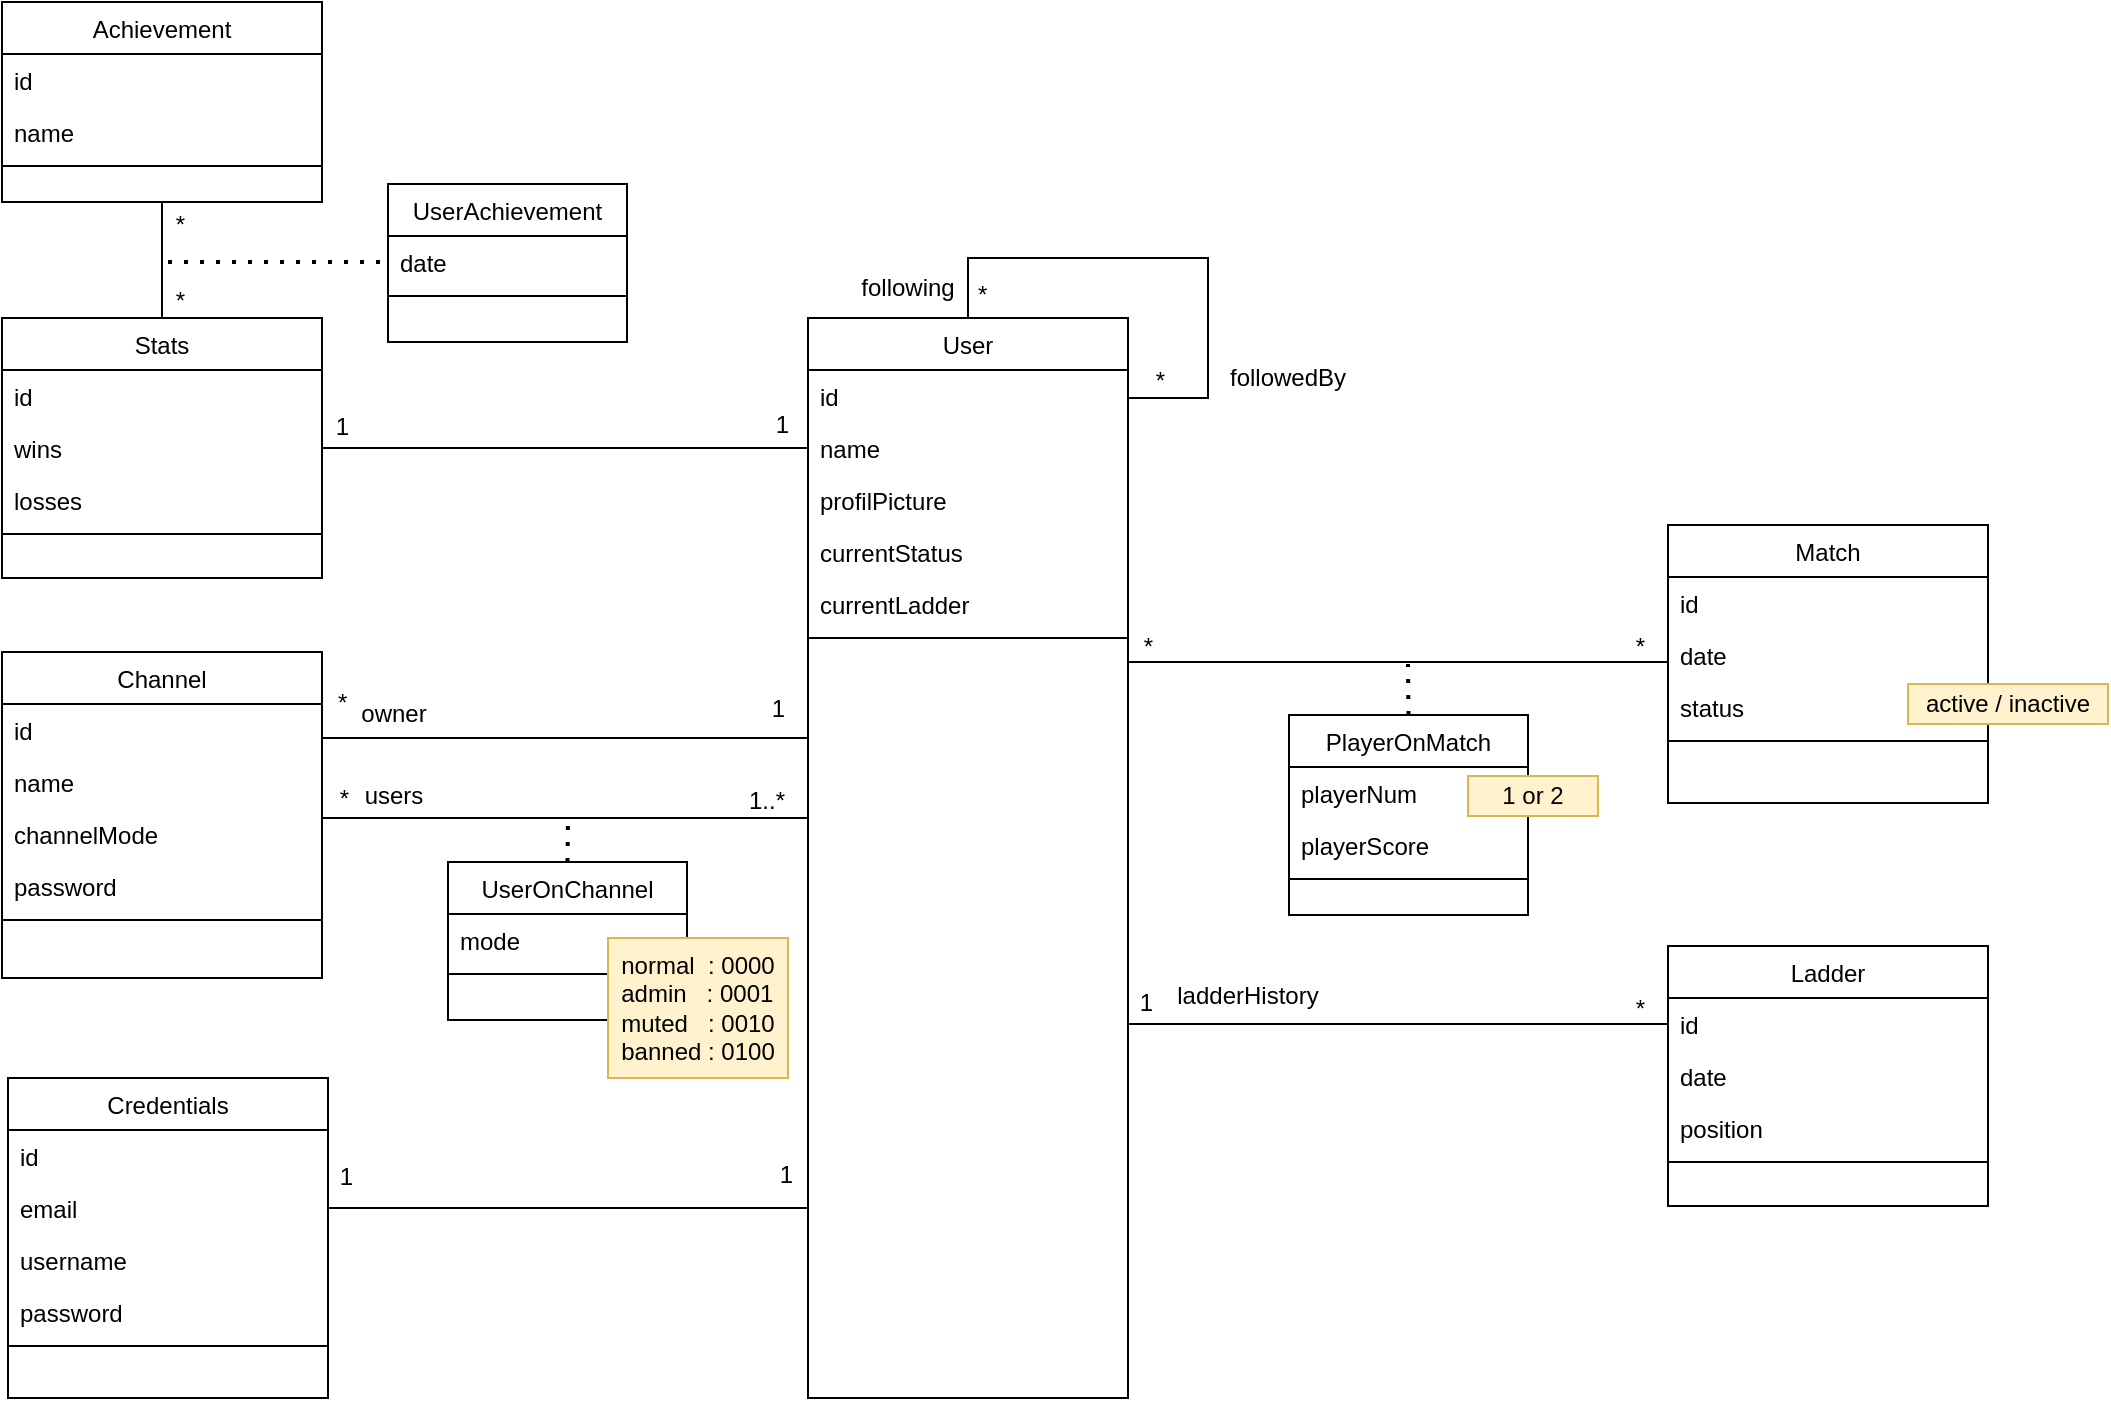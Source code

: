 <mxfile version="20.2.4" type="github">
  <diagram id="C5RBs43oDa-KdzZeNtuy" name="Page-1">
    <mxGraphModel dx="1075" dy="1465" grid="1" gridSize="10" guides="1" tooltips="1" connect="1" arrows="1" fold="1" page="1" pageScale="1" pageWidth="1169" pageHeight="827" math="0" shadow="0">
      <root>
        <mxCell id="WIyWlLk6GJQsqaUBKTNV-0" />
        <mxCell id="WIyWlLk6GJQsqaUBKTNV-1" parent="WIyWlLk6GJQsqaUBKTNV-0" />
        <mxCell id="zkfFHV4jXpPFQw0GAbJ--0" value="User" style="swimlane;fontStyle=0;align=center;verticalAlign=top;childLayout=stackLayout;horizontal=1;startSize=26;horizontalStack=0;resizeParent=1;resizeLast=0;collapsible=1;marginBottom=0;rounded=0;shadow=0;strokeWidth=1;" parent="WIyWlLk6GJQsqaUBKTNV-1" vertex="1">
          <mxGeometry x="460" y="218" width="160" height="540" as="geometry">
            <mxRectangle x="230" y="140" width="160" height="26" as="alternateBounds" />
          </mxGeometry>
        </mxCell>
        <mxCell id="zkfFHV4jXpPFQw0GAbJ--1" value="id" style="text;align=left;verticalAlign=top;spacingLeft=4;spacingRight=4;overflow=hidden;rotatable=0;points=[[0,0.5],[1,0.5]];portConstraint=eastwest;" parent="zkfFHV4jXpPFQw0GAbJ--0" vertex="1">
          <mxGeometry y="26" width="160" height="26" as="geometry" />
        </mxCell>
        <mxCell id="zkfFHV4jXpPFQw0GAbJ--2" value="name" style="text;align=left;verticalAlign=top;spacingLeft=4;spacingRight=4;overflow=hidden;rotatable=0;points=[[0,0.5],[1,0.5]];portConstraint=eastwest;rounded=0;shadow=0;html=0;" parent="zkfFHV4jXpPFQw0GAbJ--0" vertex="1">
          <mxGeometry y="52" width="160" height="26" as="geometry" />
        </mxCell>
        <mxCell id="zkfFHV4jXpPFQw0GAbJ--3" value="profilPicture" style="text;align=left;verticalAlign=top;spacingLeft=4;spacingRight=4;overflow=hidden;rotatable=0;points=[[0,0.5],[1,0.5]];portConstraint=eastwest;rounded=0;shadow=0;html=0;" parent="zkfFHV4jXpPFQw0GAbJ--0" vertex="1">
          <mxGeometry y="78" width="160" height="26" as="geometry" />
        </mxCell>
        <mxCell id="Y4WXUKDn6HKPzn4YpzsR-1" value="currentStatus" style="text;align=left;verticalAlign=top;spacingLeft=4;spacingRight=4;overflow=hidden;rotatable=0;points=[[0,0.5],[1,0.5]];portConstraint=eastwest;rounded=0;shadow=0;html=0;" parent="zkfFHV4jXpPFQw0GAbJ--0" vertex="1">
          <mxGeometry y="104" width="160" height="26" as="geometry" />
        </mxCell>
        <mxCell id="Y4WXUKDn6HKPzn4YpzsR-12" value="currentLadder" style="text;align=left;verticalAlign=top;spacingLeft=4;spacingRight=4;overflow=hidden;rotatable=0;points=[[0,0.5],[1,0.5]];portConstraint=eastwest;rounded=0;shadow=0;html=0;" parent="zkfFHV4jXpPFQw0GAbJ--0" vertex="1">
          <mxGeometry y="130" width="160" height="26" as="geometry" />
        </mxCell>
        <mxCell id="zkfFHV4jXpPFQw0GAbJ--26" value="" style="endArrow=none;shadow=0;strokeWidth=1;rounded=0;endFill=0;edgeStyle=orthogonalEdgeStyle;elbow=vertical;" parent="zkfFHV4jXpPFQw0GAbJ--0" source="zkfFHV4jXpPFQw0GAbJ--0" edge="1">
          <mxGeometry x="0.5" y="41" relative="1" as="geometry">
            <mxPoint x="90" y="252" as="sourcePoint" />
            <mxPoint x="160" y="60" as="targetPoint" />
            <mxPoint x="-40" y="32" as="offset" />
            <Array as="points">
              <mxPoint x="80" y="-30" />
              <mxPoint x="200" y="-30" />
              <mxPoint x="200" y="40" />
              <mxPoint x="160" y="40" />
            </Array>
          </mxGeometry>
        </mxCell>
        <mxCell id="zkfFHV4jXpPFQw0GAbJ--27" value="*" style="resizable=0;align=left;verticalAlign=bottom;labelBackgroundColor=none;fontSize=12;" parent="zkfFHV4jXpPFQw0GAbJ--26" connectable="0" vertex="1">
          <mxGeometry x="-1" relative="1" as="geometry">
            <mxPoint x="3" y="-3" as="offset" />
          </mxGeometry>
        </mxCell>
        <mxCell id="zkfFHV4jXpPFQw0GAbJ--28" value="*" style="resizable=0;align=right;verticalAlign=bottom;labelBackgroundColor=none;fontSize=12;" parent="zkfFHV4jXpPFQw0GAbJ--26" connectable="0" vertex="1">
          <mxGeometry x="1" relative="1" as="geometry">
            <mxPoint x="20" y="-20" as="offset" />
          </mxGeometry>
        </mxCell>
        <mxCell id="zkfFHV4jXpPFQw0GAbJ--4" value="" style="line;html=1;strokeWidth=1;align=left;verticalAlign=middle;spacingTop=-1;spacingLeft=3;spacingRight=3;rotatable=0;labelPosition=right;points=[];portConstraint=eastwest;" parent="zkfFHV4jXpPFQw0GAbJ--0" vertex="1">
          <mxGeometry y="156" width="160" height="8" as="geometry" />
        </mxCell>
        <mxCell id="zkfFHV4jXpPFQw0GAbJ--17" value="Stats" style="swimlane;fontStyle=0;align=center;verticalAlign=top;childLayout=stackLayout;horizontal=1;startSize=26;horizontalStack=0;resizeParent=1;resizeLast=0;collapsible=1;marginBottom=0;rounded=0;shadow=0;strokeWidth=1;" parent="WIyWlLk6GJQsqaUBKTNV-1" vertex="1">
          <mxGeometry x="57" y="218" width="160" height="130" as="geometry">
            <mxRectangle x="550" y="210" width="160" height="26" as="alternateBounds" />
          </mxGeometry>
        </mxCell>
        <mxCell id="zkfFHV4jXpPFQw0GAbJ--18" value="id" style="text;align=left;verticalAlign=top;spacingLeft=4;spacingRight=4;overflow=hidden;rotatable=0;points=[[0,0.5],[1,0.5]];portConstraint=eastwest;" parent="zkfFHV4jXpPFQw0GAbJ--17" vertex="1">
          <mxGeometry y="26" width="160" height="26" as="geometry" />
        </mxCell>
        <mxCell id="zkfFHV4jXpPFQw0GAbJ--20" value="wins" style="text;align=left;verticalAlign=top;spacingLeft=4;spacingRight=4;overflow=hidden;rotatable=0;points=[[0,0.5],[1,0.5]];portConstraint=eastwest;rounded=0;shadow=0;html=0;" parent="zkfFHV4jXpPFQw0GAbJ--17" vertex="1">
          <mxGeometry y="52" width="160" height="26" as="geometry" />
        </mxCell>
        <mxCell id="zkfFHV4jXpPFQw0GAbJ--21" value="losses" style="text;align=left;verticalAlign=top;spacingLeft=4;spacingRight=4;overflow=hidden;rotatable=0;points=[[0,0.5],[1,0.5]];portConstraint=eastwest;rounded=0;shadow=0;html=0;" parent="zkfFHV4jXpPFQw0GAbJ--17" vertex="1">
          <mxGeometry y="78" width="160" height="26" as="geometry" />
        </mxCell>
        <mxCell id="zkfFHV4jXpPFQw0GAbJ--23" value="" style="line;html=1;strokeWidth=1;align=left;verticalAlign=middle;spacingTop=-1;spacingLeft=3;spacingRight=3;rotatable=0;labelPosition=right;points=[];portConstraint=eastwest;" parent="zkfFHV4jXpPFQw0GAbJ--17" vertex="1">
          <mxGeometry y="104" width="160" height="8" as="geometry" />
        </mxCell>
        <mxCell id="Y4WXUKDn6HKPzn4YpzsR-5" value="following" style="text;html=1;strokeColor=none;fillColor=none;align=center;verticalAlign=middle;whiteSpace=wrap;rounded=0;" parent="WIyWlLk6GJQsqaUBKTNV-1" vertex="1">
          <mxGeometry x="480" y="188" width="60" height="30" as="geometry" />
        </mxCell>
        <mxCell id="Y4WXUKDn6HKPzn4YpzsR-7" value="Ladder" style="swimlane;fontStyle=0;align=center;verticalAlign=top;childLayout=stackLayout;horizontal=1;startSize=26;horizontalStack=0;resizeParent=1;resizeLast=0;collapsible=1;marginBottom=0;rounded=0;shadow=0;strokeWidth=1;" parent="WIyWlLk6GJQsqaUBKTNV-1" vertex="1">
          <mxGeometry x="890" y="532" width="160" height="130" as="geometry">
            <mxRectangle x="550" y="210" width="160" height="26" as="alternateBounds" />
          </mxGeometry>
        </mxCell>
        <mxCell id="Y4WXUKDn6HKPzn4YpzsR-8" value="id" style="text;align=left;verticalAlign=top;spacingLeft=4;spacingRight=4;overflow=hidden;rotatable=0;points=[[0,0.5],[1,0.5]];portConstraint=eastwest;" parent="Y4WXUKDn6HKPzn4YpzsR-7" vertex="1">
          <mxGeometry y="26" width="160" height="26" as="geometry" />
        </mxCell>
        <mxCell id="Y4WXUKDn6HKPzn4YpzsR-9" value="date" style="text;align=left;verticalAlign=top;spacingLeft=4;spacingRight=4;overflow=hidden;rotatable=0;points=[[0,0.5],[1,0.5]];portConstraint=eastwest;rounded=0;shadow=0;html=0;" parent="Y4WXUKDn6HKPzn4YpzsR-7" vertex="1">
          <mxGeometry y="52" width="160" height="26" as="geometry" />
        </mxCell>
        <mxCell id="Y4WXUKDn6HKPzn4YpzsR-30" value="position" style="text;align=left;verticalAlign=top;spacingLeft=4;spacingRight=4;overflow=hidden;rotatable=0;points=[[0,0.5],[1,0.5]];portConstraint=eastwest;rounded=0;shadow=0;html=0;" parent="Y4WXUKDn6HKPzn4YpzsR-7" vertex="1">
          <mxGeometry y="78" width="160" height="26" as="geometry" />
        </mxCell>
        <mxCell id="Y4WXUKDn6HKPzn4YpzsR-11" value="" style="line;html=1;strokeWidth=1;align=left;verticalAlign=middle;spacingTop=-1;spacingLeft=3;spacingRight=3;rotatable=0;labelPosition=right;points=[];portConstraint=eastwest;" parent="Y4WXUKDn6HKPzn4YpzsR-7" vertex="1">
          <mxGeometry y="104" width="160" height="8" as="geometry" />
        </mxCell>
        <mxCell id="Y4WXUKDn6HKPzn4YpzsR-31" value="" style="endArrow=none;html=1;rounded=0;entryX=0;entryY=0.5;entryDx=0;entryDy=0;edgeStyle=orthogonalEdgeStyle;exitX=1;exitY=0.5;exitDx=0;exitDy=0;" parent="WIyWlLk6GJQsqaUBKTNV-1" target="Y4WXUKDn6HKPzn4YpzsR-8" edge="1" source="zkfFHV4jXpPFQw0GAbJ--0">
          <mxGeometry width="50" height="50" relative="1" as="geometry">
            <mxPoint x="620" y="622" as="sourcePoint" />
            <mxPoint x="850" y="542" as="targetPoint" />
            <Array as="points">
              <mxPoint x="620" y="571" />
            </Array>
          </mxGeometry>
        </mxCell>
        <mxCell id="Y4WXUKDn6HKPzn4YpzsR-32" value="*" style="resizable=0;align=right;verticalAlign=bottom;labelBackgroundColor=none;fontSize=12;" parent="WIyWlLk6GJQsqaUBKTNV-1" connectable="0" vertex="1">
          <mxGeometry x="880" y="572" as="geometry" />
        </mxCell>
        <mxCell id="Y4WXUKDn6HKPzn4YpzsR-33" value="1" style="resizable=0;align=right;verticalAlign=bottom;labelBackgroundColor=none;fontSize=12;" parent="WIyWlLk6GJQsqaUBKTNV-1" connectable="0" vertex="1">
          <mxGeometry x="634" y="569" as="geometry" />
        </mxCell>
        <mxCell id="Y4WXUKDn6HKPzn4YpzsR-34" value="ladderHistory" style="text;html=1;strokeColor=none;fillColor=none;align=center;verticalAlign=middle;whiteSpace=wrap;rounded=0;" parent="WIyWlLk6GJQsqaUBKTNV-1" vertex="1">
          <mxGeometry x="640" y="542" width="80" height="30" as="geometry" />
        </mxCell>
        <mxCell id="Y4WXUKDn6HKPzn4YpzsR-36" value="" style="endArrow=none;html=1;rounded=0;exitX=1;exitY=0.5;exitDx=0;exitDy=0;entryX=0;entryY=0.5;entryDx=0;entryDy=0;edgeStyle=orthogonalEdgeStyle;fillColor=#FF9999;" parent="WIyWlLk6GJQsqaUBKTNV-1" source="zkfFHV4jXpPFQw0GAbJ--20" target="zkfFHV4jXpPFQw0GAbJ--2" edge="1">
          <mxGeometry width="50" height="50" relative="1" as="geometry">
            <mxPoint x="580" y="438" as="sourcePoint" />
            <mxPoint x="630" y="388" as="targetPoint" />
          </mxGeometry>
        </mxCell>
        <mxCell id="Y4WXUKDn6HKPzn4YpzsR-38" value="1" style="resizable=0;align=right;verticalAlign=bottom;labelBackgroundColor=none;fontSize=12;" parent="WIyWlLk6GJQsqaUBKTNV-1" connectable="0" vertex="1">
          <mxGeometry x="232" y="281" as="geometry" />
        </mxCell>
        <mxCell id="Y4WXUKDn6HKPzn4YpzsR-39" value="1" style="resizable=0;align=right;verticalAlign=bottom;labelBackgroundColor=none;fontSize=12;" parent="WIyWlLk6GJQsqaUBKTNV-1" connectable="0" vertex="1">
          <mxGeometry x="458" y="263" as="geometry">
            <mxPoint x="-6" y="17" as="offset" />
          </mxGeometry>
        </mxCell>
        <mxCell id="Y4WXUKDn6HKPzn4YpzsR-40" value="Channel" style="swimlane;fontStyle=0;align=center;verticalAlign=top;childLayout=stackLayout;horizontal=1;startSize=26;horizontalStack=0;resizeParent=1;resizeLast=0;collapsible=1;marginBottom=0;rounded=0;shadow=0;strokeWidth=1;" parent="WIyWlLk6GJQsqaUBKTNV-1" vertex="1">
          <mxGeometry x="57" y="385" width="160" height="163" as="geometry">
            <mxRectangle x="550" y="210" width="160" height="26" as="alternateBounds" />
          </mxGeometry>
        </mxCell>
        <mxCell id="Y4WXUKDn6HKPzn4YpzsR-41" value="id" style="text;align=left;verticalAlign=top;spacingLeft=4;spacingRight=4;overflow=hidden;rotatable=0;points=[[0,0.5],[1,0.5]];portConstraint=eastwest;" parent="Y4WXUKDn6HKPzn4YpzsR-40" vertex="1">
          <mxGeometry y="26" width="160" height="26" as="geometry" />
        </mxCell>
        <mxCell id="Y4WXUKDn6HKPzn4YpzsR-42" value="name" style="text;align=left;verticalAlign=top;spacingLeft=4;spacingRight=4;overflow=hidden;rotatable=0;points=[[0,0.5],[1,0.5]];portConstraint=eastwest;rounded=0;shadow=0;html=0;" parent="Y4WXUKDn6HKPzn4YpzsR-40" vertex="1">
          <mxGeometry y="52" width="160" height="26" as="geometry" />
        </mxCell>
        <mxCell id="Y4WXUKDn6HKPzn4YpzsR-43" value="channelMode" style="text;align=left;verticalAlign=top;spacingLeft=4;spacingRight=4;overflow=hidden;rotatable=0;points=[[0,0.5],[1,0.5]];portConstraint=eastwest;rounded=0;shadow=0;html=0;" parent="Y4WXUKDn6HKPzn4YpzsR-40" vertex="1">
          <mxGeometry y="78" width="160" height="26" as="geometry" />
        </mxCell>
        <mxCell id="Y4WXUKDn6HKPzn4YpzsR-45" value="password" style="text;align=left;verticalAlign=top;spacingLeft=4;spacingRight=4;overflow=hidden;rotatable=0;points=[[0,0.5],[1,0.5]];portConstraint=eastwest;rounded=0;shadow=0;html=0;" parent="Y4WXUKDn6HKPzn4YpzsR-40" vertex="1">
          <mxGeometry y="104" width="160" height="26" as="geometry" />
        </mxCell>
        <mxCell id="Y4WXUKDn6HKPzn4YpzsR-44" value="" style="line;html=1;strokeWidth=1;align=left;verticalAlign=middle;spacingTop=-1;spacingLeft=3;spacingRight=3;rotatable=0;labelPosition=right;points=[];portConstraint=eastwest;" parent="Y4WXUKDn6HKPzn4YpzsR-40" vertex="1">
          <mxGeometry y="130" width="160" height="8" as="geometry" />
        </mxCell>
        <mxCell id="Y4WXUKDn6HKPzn4YpzsR-47" value="" style="endArrow=none;html=1;rounded=0;exitX=1;exitY=0.5;exitDx=0;exitDy=0;entryX=0;entryY=0.75;entryDx=0;entryDy=0;edgeStyle=orthogonalEdgeStyle;" parent="WIyWlLk6GJQsqaUBKTNV-1" source="Y4WXUKDn6HKPzn4YpzsR-41" target="zkfFHV4jXpPFQw0GAbJ--0" edge="1">
          <mxGeometry width="50" height="50" relative="1" as="geometry">
            <mxPoint x="580" y="438" as="sourcePoint" />
            <mxPoint x="460" y="424" as="targetPoint" />
            <Array as="points">
              <mxPoint x="217" y="428" />
              <mxPoint x="460" y="428" />
            </Array>
          </mxGeometry>
        </mxCell>
        <mxCell id="Y4WXUKDn6HKPzn4YpzsR-48" value="1" style="resizable=0;align=right;verticalAlign=bottom;labelBackgroundColor=none;fontSize=12;" parent="WIyWlLk6GJQsqaUBKTNV-1" connectable="0" vertex="1">
          <mxGeometry x="468" y="273" as="geometry">
            <mxPoint x="-18" y="149" as="offset" />
          </mxGeometry>
        </mxCell>
        <mxCell id="Y4WXUKDn6HKPzn4YpzsR-49" value="*" style="resizable=0;align=left;verticalAlign=bottom;labelBackgroundColor=none;fontSize=12;" parent="WIyWlLk6GJQsqaUBKTNV-1" connectable="0" vertex="1">
          <mxGeometry x="223" y="419" as="geometry" />
        </mxCell>
        <mxCell id="Y4WXUKDn6HKPzn4YpzsR-50" value="owner" style="text;html=1;strokeColor=none;fillColor=none;align=center;verticalAlign=middle;whiteSpace=wrap;rounded=0;" parent="WIyWlLk6GJQsqaUBKTNV-1" vertex="1">
          <mxGeometry x="223" y="401" width="60" height="30" as="geometry" />
        </mxCell>
        <mxCell id="Y4WXUKDn6HKPzn4YpzsR-51" value="" style="endArrow=none;html=1;rounded=0;exitX=1;exitY=0.5;exitDx=0;exitDy=0;entryX=0;entryY=0.75;entryDx=0;entryDy=0;edgeStyle=orthogonalEdgeStyle;" parent="WIyWlLk6GJQsqaUBKTNV-1" source="Y4WXUKDn6HKPzn4YpzsR-42" target="zkfFHV4jXpPFQw0GAbJ--0" edge="1">
          <mxGeometry width="50" height="50" relative="1" as="geometry">
            <mxPoint x="580" y="438" as="sourcePoint" />
            <mxPoint x="630" y="388" as="targetPoint" />
            <Array as="points">
              <mxPoint x="217" y="468" />
              <mxPoint x="460" y="468" />
            </Array>
          </mxGeometry>
        </mxCell>
        <mxCell id="Y4WXUKDn6HKPzn4YpzsR-52" value="users" style="text;html=1;strokeColor=none;fillColor=none;align=center;verticalAlign=middle;whiteSpace=wrap;rounded=0;" parent="WIyWlLk6GJQsqaUBKTNV-1" vertex="1">
          <mxGeometry x="223" y="442" width="60" height="30" as="geometry" />
        </mxCell>
        <mxCell id="Y4WXUKDn6HKPzn4YpzsR-53" value="1..*" style="resizable=0;align=right;verticalAlign=bottom;labelBackgroundColor=none;fontSize=12;" parent="WIyWlLk6GJQsqaUBKTNV-1" connectable="0" vertex="1">
          <mxGeometry x="450" y="468" as="geometry" />
        </mxCell>
        <mxCell id="Y4WXUKDn6HKPzn4YpzsR-54" value="*" style="resizable=0;align=right;verticalAlign=bottom;labelBackgroundColor=none;fontSize=12;" parent="WIyWlLk6GJQsqaUBKTNV-1" connectable="0" vertex="1">
          <mxGeometry x="232" y="467" as="geometry" />
        </mxCell>
        <mxCell id="V3qC75DAm0gzfS9db3MI-0" value="" style="endArrow=none;dashed=1;html=1;dashPattern=1 3;strokeWidth=2;rounded=0;fillColor=#FF9999;exitX=0.5;exitY=0;exitDx=0;exitDy=0;" edge="1" parent="WIyWlLk6GJQsqaUBKTNV-1" source="V3qC75DAm0gzfS9db3MI-34">
          <mxGeometry width="50" height="50" relative="1" as="geometry">
            <mxPoint x="340" y="488" as="sourcePoint" />
            <mxPoint x="340" y="468" as="targetPoint" />
          </mxGeometry>
        </mxCell>
        <mxCell id="V3qC75DAm0gzfS9db3MI-4" value="followedBy" style="text;html=1;strokeColor=none;fillColor=none;align=center;verticalAlign=middle;whiteSpace=wrap;rounded=0;" vertex="1" parent="WIyWlLk6GJQsqaUBKTNV-1">
          <mxGeometry x="670" y="233" width="60" height="30" as="geometry" />
        </mxCell>
        <mxCell id="V3qC75DAm0gzfS9db3MI-5" value="Credentials" style="swimlane;fontStyle=0;align=center;verticalAlign=top;childLayout=stackLayout;horizontal=1;startSize=26;horizontalStack=0;resizeParent=1;resizeLast=0;collapsible=1;marginBottom=0;rounded=0;shadow=0;strokeWidth=1;" vertex="1" parent="WIyWlLk6GJQsqaUBKTNV-1">
          <mxGeometry x="60" y="598" width="160" height="160" as="geometry">
            <mxRectangle x="550" y="210" width="160" height="26" as="alternateBounds" />
          </mxGeometry>
        </mxCell>
        <mxCell id="V3qC75DAm0gzfS9db3MI-6" value="id" style="text;align=left;verticalAlign=top;spacingLeft=4;spacingRight=4;overflow=hidden;rotatable=0;points=[[0,0.5],[1,0.5]];portConstraint=eastwest;" vertex="1" parent="V3qC75DAm0gzfS9db3MI-5">
          <mxGeometry y="26" width="160" height="26" as="geometry" />
        </mxCell>
        <mxCell id="V3qC75DAm0gzfS9db3MI-7" value="email" style="text;align=left;verticalAlign=top;spacingLeft=4;spacingRight=4;overflow=hidden;rotatable=0;points=[[0,0.5],[1,0.5]];portConstraint=eastwest;rounded=0;shadow=0;html=0;" vertex="1" parent="V3qC75DAm0gzfS9db3MI-5">
          <mxGeometry y="52" width="160" height="26" as="geometry" />
        </mxCell>
        <mxCell id="V3qC75DAm0gzfS9db3MI-8" value="username" style="text;align=left;verticalAlign=top;spacingLeft=4;spacingRight=4;overflow=hidden;rotatable=0;points=[[0,0.5],[1,0.5]];portConstraint=eastwest;rounded=0;shadow=0;html=0;" vertex="1" parent="V3qC75DAm0gzfS9db3MI-5">
          <mxGeometry y="78" width="160" height="26" as="geometry" />
        </mxCell>
        <mxCell id="V3qC75DAm0gzfS9db3MI-10" value="password" style="text;align=left;verticalAlign=top;spacingLeft=4;spacingRight=4;overflow=hidden;rotatable=0;points=[[0,0.5],[1,0.5]];portConstraint=eastwest;rounded=0;shadow=0;html=0;" vertex="1" parent="V3qC75DAm0gzfS9db3MI-5">
          <mxGeometry y="104" width="160" height="26" as="geometry" />
        </mxCell>
        <mxCell id="V3qC75DAm0gzfS9db3MI-9" value="" style="line;html=1;strokeWidth=1;align=left;verticalAlign=middle;spacingTop=-1;spacingLeft=3;spacingRight=3;rotatable=0;labelPosition=right;points=[];portConstraint=eastwest;" vertex="1" parent="V3qC75DAm0gzfS9db3MI-5">
          <mxGeometry y="130" width="160" height="8" as="geometry" />
        </mxCell>
        <mxCell id="V3qC75DAm0gzfS9db3MI-11" value="" style="endArrow=none;html=1;rounded=0;strokeColor=#000000;fillColor=#FF9999;exitX=1;exitY=0.5;exitDx=0;exitDy=0;entryX=0;entryY=0.75;entryDx=0;entryDy=0;edgeStyle=orthogonalEdgeStyle;" edge="1" parent="WIyWlLk6GJQsqaUBKTNV-1" source="V3qC75DAm0gzfS9db3MI-7" target="zkfFHV4jXpPFQw0GAbJ--0">
          <mxGeometry width="50" height="50" relative="1" as="geometry">
            <mxPoint x="400" y="568" as="sourcePoint" />
            <mxPoint x="460" y="663" as="targetPoint" />
            <Array as="points">
              <mxPoint x="460" y="663" />
            </Array>
          </mxGeometry>
        </mxCell>
        <mxCell id="V3qC75DAm0gzfS9db3MI-12" value="1" style="resizable=0;align=right;verticalAlign=bottom;labelBackgroundColor=none;fontSize=12;" connectable="0" vertex="1" parent="WIyWlLk6GJQsqaUBKTNV-1">
          <mxGeometry x="234" y="656" as="geometry" />
        </mxCell>
        <mxCell id="V3qC75DAm0gzfS9db3MI-13" value="1" style="resizable=0;align=right;verticalAlign=bottom;labelBackgroundColor=none;fontSize=12;" connectable="0" vertex="1" parent="WIyWlLk6GJQsqaUBKTNV-1">
          <mxGeometry x="460" y="638" as="geometry">
            <mxPoint x="-6" y="17" as="offset" />
          </mxGeometry>
        </mxCell>
        <mxCell id="V3qC75DAm0gzfS9db3MI-15" value="Match" style="swimlane;fontStyle=0;align=center;verticalAlign=top;childLayout=stackLayout;horizontal=1;startSize=26;horizontalStack=0;resizeParent=1;resizeLast=0;collapsible=1;marginBottom=0;rounded=0;shadow=0;strokeWidth=1;" vertex="1" parent="WIyWlLk6GJQsqaUBKTNV-1">
          <mxGeometry x="890" y="321.5" width="160" height="139" as="geometry">
            <mxRectangle x="550" y="210" width="160" height="26" as="alternateBounds" />
          </mxGeometry>
        </mxCell>
        <mxCell id="V3qC75DAm0gzfS9db3MI-16" value="id" style="text;align=left;verticalAlign=top;spacingLeft=4;spacingRight=4;overflow=hidden;rotatable=0;points=[[0,0.5],[1,0.5]];portConstraint=eastwest;" vertex="1" parent="V3qC75DAm0gzfS9db3MI-15">
          <mxGeometry y="26" width="160" height="26" as="geometry" />
        </mxCell>
        <mxCell id="V3qC75DAm0gzfS9db3MI-17" value="date" style="text;align=left;verticalAlign=top;spacingLeft=4;spacingRight=4;overflow=hidden;rotatable=0;points=[[0,0.5],[1,0.5]];portConstraint=eastwest;" vertex="1" parent="V3qC75DAm0gzfS9db3MI-15">
          <mxGeometry y="52" width="160" height="26" as="geometry" />
        </mxCell>
        <mxCell id="V3qC75DAm0gzfS9db3MI-20" value="status" style="text;align=left;verticalAlign=top;spacingLeft=4;spacingRight=4;overflow=hidden;rotatable=0;points=[[0,0.5],[1,0.5]];portConstraint=eastwest;" vertex="1" parent="V3qC75DAm0gzfS9db3MI-15">
          <mxGeometry y="78" width="160" height="26" as="geometry" />
        </mxCell>
        <mxCell id="V3qC75DAm0gzfS9db3MI-21" value="" style="line;html=1;strokeWidth=1;align=left;verticalAlign=middle;spacingTop=-1;spacingLeft=3;spacingRight=3;rotatable=0;labelPosition=right;points=[];portConstraint=eastwest;" vertex="1" parent="V3qC75DAm0gzfS9db3MI-15">
          <mxGeometry y="104" width="160" height="8" as="geometry" />
        </mxCell>
        <mxCell id="V3qC75DAm0gzfS9db3MI-22" value="" style="endArrow=none;html=1;rounded=0;strokeColor=#000000;fillColor=#FF9999;entryX=0;entryY=0.5;entryDx=0;entryDy=0;edgeStyle=orthogonalEdgeStyle;exitX=1;exitY=0.5;exitDx=0;exitDy=0;" edge="1" parent="WIyWlLk6GJQsqaUBKTNV-1" source="zkfFHV4jXpPFQw0GAbJ--0">
          <mxGeometry width="50" height="50" relative="1" as="geometry">
            <mxPoint x="620" y="438" as="sourcePoint" />
            <mxPoint x="890" y="390" as="targetPoint" />
            <Array as="points">
              <mxPoint x="620" y="390" />
            </Array>
          </mxGeometry>
        </mxCell>
        <mxCell id="V3qC75DAm0gzfS9db3MI-23" value="*" style="resizable=0;align=right;verticalAlign=bottom;labelBackgroundColor=none;fontSize=12;" connectable="0" vertex="1" parent="WIyWlLk6GJQsqaUBKTNV-1">
          <mxGeometry x="880" y="391" as="geometry" />
        </mxCell>
        <mxCell id="V3qC75DAm0gzfS9db3MI-24" value="*" style="resizable=0;align=right;verticalAlign=bottom;labelBackgroundColor=none;fontSize=12;" connectable="0" vertex="1" parent="WIyWlLk6GJQsqaUBKTNV-1">
          <mxGeometry x="634" y="391" as="geometry" />
        </mxCell>
        <mxCell id="V3qC75DAm0gzfS9db3MI-25" value="" style="endArrow=none;dashed=1;html=1;dashPattern=1 3;strokeWidth=2;rounded=0;fillColor=#FF9999;exitX=0.5;exitY=0;exitDx=0;exitDy=0;" edge="1" parent="WIyWlLk6GJQsqaUBKTNV-1" source="V3qC75DAm0gzfS9db3MI-29">
          <mxGeometry width="50" height="50" relative="1" as="geometry">
            <mxPoint x="760" y="411" as="sourcePoint" />
            <mxPoint x="760" y="391" as="targetPoint" />
          </mxGeometry>
        </mxCell>
        <mxCell id="V3qC75DAm0gzfS9db3MI-29" value="PlayerOnMatch" style="swimlane;fontStyle=0;align=center;verticalAlign=top;childLayout=stackLayout;horizontal=1;startSize=26;horizontalStack=0;resizeParent=1;resizeLast=0;collapsible=1;marginBottom=0;rounded=0;shadow=0;strokeWidth=1;" vertex="1" parent="WIyWlLk6GJQsqaUBKTNV-1">
          <mxGeometry x="700.5" y="416.5" width="119.5" height="100" as="geometry">
            <mxRectangle x="700.5" y="358.5" width="160" height="26" as="alternateBounds" />
          </mxGeometry>
        </mxCell>
        <mxCell id="V3qC75DAm0gzfS9db3MI-30" value="playerNum" style="text;align=left;verticalAlign=top;spacingLeft=4;spacingRight=4;overflow=hidden;rotatable=0;points=[[0,0.5],[1,0.5]];portConstraint=eastwest;" vertex="1" parent="V3qC75DAm0gzfS9db3MI-29">
          <mxGeometry y="26" width="119.5" height="26" as="geometry" />
        </mxCell>
        <mxCell id="V3qC75DAm0gzfS9db3MI-31" value="playerScore" style="text;align=left;verticalAlign=top;spacingLeft=4;spacingRight=4;overflow=hidden;rotatable=0;points=[[0,0.5],[1,0.5]];portConstraint=eastwest;rounded=0;shadow=0;html=0;" vertex="1" parent="V3qC75DAm0gzfS9db3MI-29">
          <mxGeometry y="52" width="119.5" height="26" as="geometry" />
        </mxCell>
        <mxCell id="V3qC75DAm0gzfS9db3MI-33" value="" style="line;html=1;strokeWidth=1;align=left;verticalAlign=middle;spacingTop=-1;spacingLeft=3;spacingRight=3;rotatable=0;labelPosition=right;points=[];portConstraint=eastwest;" vertex="1" parent="V3qC75DAm0gzfS9db3MI-29">
          <mxGeometry y="78" width="119.5" height="8" as="geometry" />
        </mxCell>
        <mxCell id="V3qC75DAm0gzfS9db3MI-27" value="&lt;div style=&quot;text-align: left;&quot;&gt;&lt;span style=&quot;background-color: initial;&quot;&gt;1 or 2&lt;br&gt;&lt;/span&gt;&lt;/div&gt;" style="text;html=1;strokeColor=#d6b656;fillColor=#fff2cc;align=center;verticalAlign=middle;whiteSpace=wrap;rounded=0;" vertex="1" parent="WIyWlLk6GJQsqaUBKTNV-1">
          <mxGeometry x="790" y="447" width="65" height="20" as="geometry" />
        </mxCell>
        <mxCell id="V3qC75DAm0gzfS9db3MI-34" value="UserOnChannel" style="swimlane;fontStyle=0;align=center;verticalAlign=top;childLayout=stackLayout;horizontal=1;startSize=26;horizontalStack=0;resizeParent=1;resizeLast=0;collapsible=1;marginBottom=0;rounded=0;shadow=0;strokeWidth=1;" vertex="1" parent="WIyWlLk6GJQsqaUBKTNV-1">
          <mxGeometry x="280" y="490" width="119.5" height="79" as="geometry">
            <mxRectangle x="700.5" y="358.5" width="160" height="26" as="alternateBounds" />
          </mxGeometry>
        </mxCell>
        <mxCell id="V3qC75DAm0gzfS9db3MI-35" value="mode" style="text;align=left;verticalAlign=top;spacingLeft=4;spacingRight=4;overflow=hidden;rotatable=0;points=[[0,0.5],[1,0.5]];portConstraint=eastwest;" vertex="1" parent="V3qC75DAm0gzfS9db3MI-34">
          <mxGeometry y="26" width="119.5" height="26" as="geometry" />
        </mxCell>
        <mxCell id="V3qC75DAm0gzfS9db3MI-37" value="" style="line;html=1;strokeWidth=1;align=left;verticalAlign=middle;spacingTop=-1;spacingLeft=3;spacingRight=3;rotatable=0;labelPosition=right;points=[];portConstraint=eastwest;" vertex="1" parent="V3qC75DAm0gzfS9db3MI-34">
          <mxGeometry y="52" width="119.5" height="8" as="geometry" />
        </mxCell>
        <mxCell id="V3qC75DAm0gzfS9db3MI-2" value="&lt;div style=&quot;text-align: left;&quot;&gt;&lt;span style=&quot;background-color: initial;&quot;&gt;normal&amp;nbsp; : 0000&lt;/span&gt;&lt;/div&gt;&lt;div style=&quot;text-align: left;&quot;&gt;&lt;span style=&quot;background-color: initial;&quot;&gt;admin&amp;nbsp; &amp;nbsp;: 0001&lt;/span&gt;&lt;/div&gt;&lt;div style=&quot;text-align: left;&quot;&gt;&lt;span style=&quot;background-color: initial;&quot;&gt;muted&amp;nbsp; &amp;nbsp;: 0010&lt;/span&gt;&lt;/div&gt;&lt;div style=&quot;text-align: left;&quot;&gt;&lt;span style=&quot;background-color: initial;&quot;&gt;banned : 0100&lt;/span&gt;&lt;/div&gt;" style="text;html=1;strokeColor=#d6b656;fillColor=#fff2cc;align=center;verticalAlign=middle;whiteSpace=wrap;rounded=0;" vertex="1" parent="WIyWlLk6GJQsqaUBKTNV-1">
          <mxGeometry x="360" y="528" width="90" height="70" as="geometry" />
        </mxCell>
        <mxCell id="V3qC75DAm0gzfS9db3MI-39" value="&lt;div style=&quot;text-align: left;&quot;&gt;&lt;span style=&quot;background-color: initial;&quot;&gt;active / inactive&lt;br&gt;&lt;/span&gt;&lt;/div&gt;" style="text;html=1;strokeColor=#d6b656;fillColor=#fff2cc;align=center;verticalAlign=middle;whiteSpace=wrap;rounded=0;" vertex="1" parent="WIyWlLk6GJQsqaUBKTNV-1">
          <mxGeometry x="1010" y="401" width="100" height="20" as="geometry" />
        </mxCell>
        <mxCell id="V3qC75DAm0gzfS9db3MI-40" value="Achievement" style="swimlane;fontStyle=0;align=center;verticalAlign=top;childLayout=stackLayout;horizontal=1;startSize=26;horizontalStack=0;resizeParent=1;resizeLast=0;collapsible=1;marginBottom=0;rounded=0;shadow=0;strokeWidth=1;" vertex="1" parent="WIyWlLk6GJQsqaUBKTNV-1">
          <mxGeometry x="57" y="60" width="160" height="100" as="geometry">
            <mxRectangle x="550" y="210" width="160" height="26" as="alternateBounds" />
          </mxGeometry>
        </mxCell>
        <mxCell id="V3qC75DAm0gzfS9db3MI-41" value="id" style="text;align=left;verticalAlign=top;spacingLeft=4;spacingRight=4;overflow=hidden;rotatable=0;points=[[0,0.5],[1,0.5]];portConstraint=eastwest;" vertex="1" parent="V3qC75DAm0gzfS9db3MI-40">
          <mxGeometry y="26" width="160" height="26" as="geometry" />
        </mxCell>
        <mxCell id="V3qC75DAm0gzfS9db3MI-42" value="name" style="text;align=left;verticalAlign=top;spacingLeft=4;spacingRight=4;overflow=hidden;rotatable=0;points=[[0,0.5],[1,0.5]];portConstraint=eastwest;rounded=0;shadow=0;html=0;" vertex="1" parent="V3qC75DAm0gzfS9db3MI-40">
          <mxGeometry y="52" width="160" height="26" as="geometry" />
        </mxCell>
        <mxCell id="V3qC75DAm0gzfS9db3MI-44" value="" style="line;html=1;strokeWidth=1;align=left;verticalAlign=middle;spacingTop=-1;spacingLeft=3;spacingRight=3;rotatable=0;labelPosition=right;points=[];portConstraint=eastwest;" vertex="1" parent="V3qC75DAm0gzfS9db3MI-40">
          <mxGeometry y="78" width="160" height="8" as="geometry" />
        </mxCell>
        <mxCell id="V3qC75DAm0gzfS9db3MI-45" value="" style="endArrow=none;html=1;rounded=0;strokeColor=#000000;fillColor=#FF9999;entryX=0.5;entryY=1;entryDx=0;entryDy=0;exitX=0.5;exitY=0;exitDx=0;exitDy=0;" edge="1" parent="WIyWlLk6GJQsqaUBKTNV-1" source="zkfFHV4jXpPFQw0GAbJ--17" target="V3qC75DAm0gzfS9db3MI-40">
          <mxGeometry width="50" height="50" relative="1" as="geometry">
            <mxPoint x="340" y="538" as="sourcePoint" />
            <mxPoint x="390" y="488" as="targetPoint" />
          </mxGeometry>
        </mxCell>
        <mxCell id="V3qC75DAm0gzfS9db3MI-46" value="*" style="resizable=0;align=right;verticalAlign=bottom;labelBackgroundColor=none;fontSize=12;" connectable="0" vertex="1" parent="WIyWlLk6GJQsqaUBKTNV-1">
          <mxGeometry x="150" y="180" as="geometry" />
        </mxCell>
        <mxCell id="V3qC75DAm0gzfS9db3MI-47" value="*" style="resizable=0;align=right;verticalAlign=bottom;labelBackgroundColor=none;fontSize=12;" connectable="0" vertex="1" parent="WIyWlLk6GJQsqaUBKTNV-1">
          <mxGeometry x="150" y="218" as="geometry" />
        </mxCell>
        <mxCell id="V3qC75DAm0gzfS9db3MI-48" value="UserAchievement" style="swimlane;fontStyle=0;align=center;verticalAlign=top;childLayout=stackLayout;horizontal=1;startSize=26;horizontalStack=0;resizeParent=1;resizeLast=0;collapsible=1;marginBottom=0;rounded=0;shadow=0;strokeWidth=1;" vertex="1" parent="WIyWlLk6GJQsqaUBKTNV-1">
          <mxGeometry x="250" y="151" width="119.5" height="79" as="geometry">
            <mxRectangle x="700.5" y="358.5" width="160" height="26" as="alternateBounds" />
          </mxGeometry>
        </mxCell>
        <mxCell id="V3qC75DAm0gzfS9db3MI-49" value="date" style="text;align=left;verticalAlign=top;spacingLeft=4;spacingRight=4;overflow=hidden;rotatable=0;points=[[0,0.5],[1,0.5]];portConstraint=eastwest;" vertex="1" parent="V3qC75DAm0gzfS9db3MI-48">
          <mxGeometry y="26" width="119.5" height="26" as="geometry" />
        </mxCell>
        <mxCell id="V3qC75DAm0gzfS9db3MI-50" value="" style="line;html=1;strokeWidth=1;align=left;verticalAlign=middle;spacingTop=-1;spacingLeft=3;spacingRight=3;rotatable=0;labelPosition=right;points=[];portConstraint=eastwest;" vertex="1" parent="V3qC75DAm0gzfS9db3MI-48">
          <mxGeometry y="52" width="119.5" height="8" as="geometry" />
        </mxCell>
        <mxCell id="V3qC75DAm0gzfS9db3MI-51" value="" style="endArrow=none;dashed=1;html=1;dashPattern=1 3;strokeWidth=2;rounded=0;fillColor=#FF9999;entryX=0;entryY=0.5;entryDx=0;entryDy=0;" edge="1" parent="WIyWlLk6GJQsqaUBKTNV-1" target="V3qC75DAm0gzfS9db3MI-49">
          <mxGeometry width="50" height="50" relative="1" as="geometry">
            <mxPoint x="140" y="190" as="sourcePoint" />
            <mxPoint x="350" y="410" as="targetPoint" />
          </mxGeometry>
        </mxCell>
      </root>
    </mxGraphModel>
  </diagram>
</mxfile>
